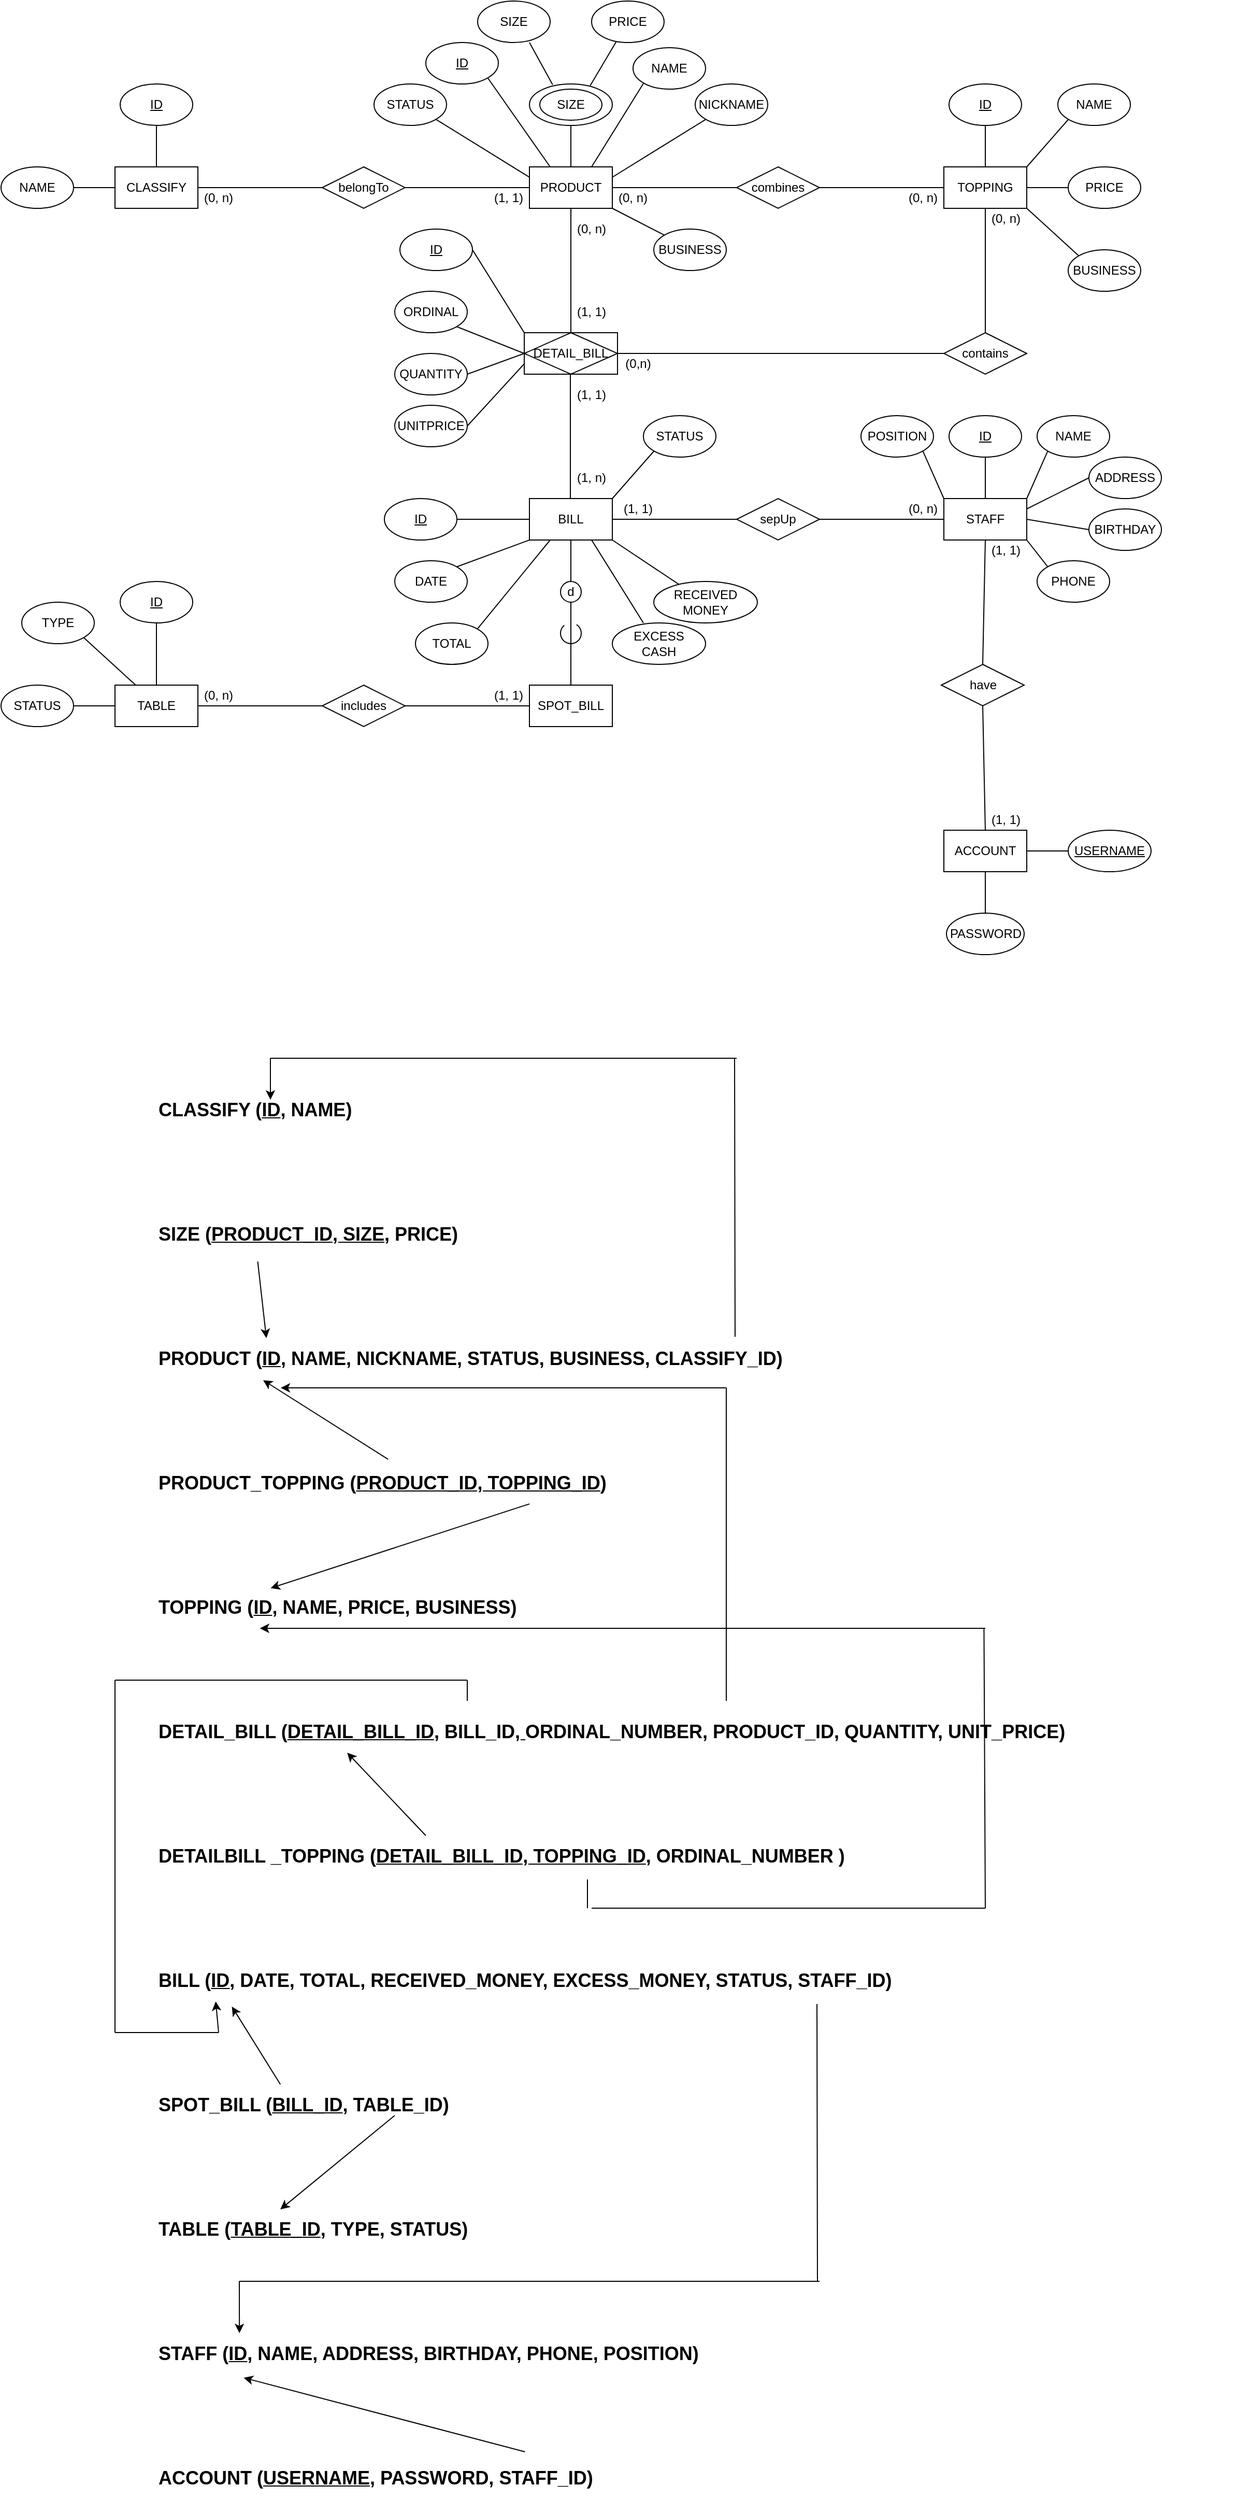<mxfile version="16.4.11" type="device"><diagram id="LJKHlnTORe3dfq4fYS4h" name="Page-1"><mxGraphModel dx="2333" dy="916" grid="1" gridSize="10" guides="1" tooltips="1" connect="1" arrows="1" fold="1" page="1" pageScale="1" pageWidth="850" pageHeight="1100" math="0" shadow="0"><root><mxCell id="0"/><mxCell id="1" parent="0"/><mxCell id="7LyKw4VfRoMbL1PpjxNO-1" value="PRODUCT" style="rounded=0;whiteSpace=wrap;html=1;" parent="1" vertex="1"><mxGeometry x="360" y="240" width="80" height="40" as="geometry"/></mxCell><mxCell id="7LyKw4VfRoMbL1PpjxNO-2" value="&lt;u&gt;ID&lt;/u&gt;" style="ellipse;whiteSpace=wrap;html=1;" parent="1" vertex="1"><mxGeometry x="260" y="120" width="70" height="40" as="geometry"/></mxCell><mxCell id="7LyKw4VfRoMbL1PpjxNO-4" value="" style="endArrow=none;html=1;rounded=0;entryX=1;entryY=1;entryDx=0;entryDy=0;exitX=0.25;exitY=0;exitDx=0;exitDy=0;" parent="1" source="7LyKw4VfRoMbL1PpjxNO-1" target="7LyKw4VfRoMbL1PpjxNO-2" edge="1"><mxGeometry width="50" height="50" relative="1" as="geometry"><mxPoint x="400" y="460" as="sourcePoint"/><mxPoint x="450" y="410" as="targetPoint"/></mxGeometry></mxCell><mxCell id="7LyKw4VfRoMbL1PpjxNO-5" value="" style="ellipse;whiteSpace=wrap;html=1;" parent="1" vertex="1"><mxGeometry x="360" y="160" width="80" height="40" as="geometry"/></mxCell><mxCell id="7LyKw4VfRoMbL1PpjxNO-7" value="SIZE" style="ellipse;whiteSpace=wrap;html=1;" parent="1" vertex="1"><mxGeometry x="370" y="165" width="60" height="30" as="geometry"/></mxCell><mxCell id="7LyKw4VfRoMbL1PpjxNO-8" value="" style="endArrow=none;html=1;rounded=0;entryX=0.5;entryY=1;entryDx=0;entryDy=0;" parent="1" target="7LyKw4VfRoMbL1PpjxNO-5" edge="1"><mxGeometry width="50" height="50" relative="1" as="geometry"><mxPoint x="400" y="240" as="sourcePoint"/><mxPoint x="450" y="410" as="targetPoint"/></mxGeometry></mxCell><mxCell id="7LyKw4VfRoMbL1PpjxNO-9" value="NAME" style="ellipse;whiteSpace=wrap;html=1;" parent="1" vertex="1"><mxGeometry x="460" y="125" width="70" height="40" as="geometry"/></mxCell><mxCell id="7LyKw4VfRoMbL1PpjxNO-10" value="" style="endArrow=none;html=1;rounded=0;entryX=0;entryY=1;entryDx=0;entryDy=0;exitX=0.75;exitY=0;exitDx=0;exitDy=0;" parent="1" source="7LyKw4VfRoMbL1PpjxNO-1" target="7LyKw4VfRoMbL1PpjxNO-9" edge="1"><mxGeometry width="50" height="50" relative="1" as="geometry"><mxPoint x="400" y="460" as="sourcePoint"/><mxPoint x="450" y="410" as="targetPoint"/></mxGeometry></mxCell><mxCell id="7LyKw4VfRoMbL1PpjxNO-11" value="SIZE" style="ellipse;whiteSpace=wrap;html=1;" parent="1" vertex="1"><mxGeometry x="310" y="80" width="70" height="40" as="geometry"/></mxCell><mxCell id="7LyKw4VfRoMbL1PpjxNO-12" value="PRICE" style="ellipse;whiteSpace=wrap;html=1;" parent="1" vertex="1"><mxGeometry x="420" y="80" width="70" height="40" as="geometry"/></mxCell><mxCell id="7LyKw4VfRoMbL1PpjxNO-13" value="" style="endArrow=none;html=1;rounded=0;exitX=0.28;exitY=0.02;exitDx=0;exitDy=0;exitPerimeter=0;" parent="1" source="7LyKw4VfRoMbL1PpjxNO-5" edge="1"><mxGeometry width="50" height="50" relative="1" as="geometry"><mxPoint x="400" y="360" as="sourcePoint"/><mxPoint x="360" y="120" as="targetPoint"/></mxGeometry></mxCell><mxCell id="7LyKw4VfRoMbL1PpjxNO-14" value="" style="endArrow=none;html=1;rounded=0;exitX=0.733;exitY=0.04;exitDx=0;exitDy=0;exitPerimeter=0;" parent="1" source="7LyKw4VfRoMbL1PpjxNO-5" target="7LyKw4VfRoMbL1PpjxNO-12" edge="1"><mxGeometry width="50" height="50" relative="1" as="geometry"><mxPoint x="410" y="170" as="sourcePoint"/><mxPoint x="370" y="130" as="targetPoint"/></mxGeometry></mxCell><mxCell id="7LyKw4VfRoMbL1PpjxNO-16" value="NICKNAME" style="ellipse;whiteSpace=wrap;html=1;" parent="1" vertex="1"><mxGeometry x="520" y="160" width="70" height="40" as="geometry"/></mxCell><mxCell id="7LyKw4VfRoMbL1PpjxNO-17" value="STATUS" style="ellipse;whiteSpace=wrap;html=1;" parent="1" vertex="1"><mxGeometry x="210" y="160" width="70" height="40" as="geometry"/></mxCell><mxCell id="7LyKw4VfRoMbL1PpjxNO-18" value="" style="endArrow=none;html=1;rounded=0;entryX=0;entryY=1;entryDx=0;entryDy=0;exitX=1;exitY=0.25;exitDx=0;exitDy=0;" parent="1" source="7LyKw4VfRoMbL1PpjxNO-1" target="7LyKw4VfRoMbL1PpjxNO-16" edge="1"><mxGeometry width="50" height="50" relative="1" as="geometry"><mxPoint x="400" y="360" as="sourcePoint"/><mxPoint x="450" y="310" as="targetPoint"/></mxGeometry></mxCell><mxCell id="7LyKw4VfRoMbL1PpjxNO-19" value="" style="endArrow=none;html=1;rounded=0;entryX=0;entryY=0.25;entryDx=0;entryDy=0;exitX=1;exitY=1;exitDx=0;exitDy=0;" parent="1" source="7LyKw4VfRoMbL1PpjxNO-17" target="7LyKw4VfRoMbL1PpjxNO-1" edge="1"><mxGeometry width="50" height="50" relative="1" as="geometry"><mxPoint x="450" y="260" as="sourcePoint"/><mxPoint x="530" y="230" as="targetPoint"/></mxGeometry></mxCell><mxCell id="7LyKw4VfRoMbL1PpjxNO-20" value="CLASSIFY" style="rounded=0;whiteSpace=wrap;html=1;" parent="1" vertex="1"><mxGeometry x="-40" y="240" width="80" height="40" as="geometry"/></mxCell><mxCell id="7LyKw4VfRoMbL1PpjxNO-21" value="belongTo" style="rhombus;whiteSpace=wrap;html=1;" parent="1" vertex="1"><mxGeometry x="160" y="240" width="80" height="40" as="geometry"/></mxCell><mxCell id="7LyKw4VfRoMbL1PpjxNO-22" value="" style="endArrow=none;html=1;rounded=0;exitX=1;exitY=0.5;exitDx=0;exitDy=0;entryX=0;entryY=0.5;entryDx=0;entryDy=0;" parent="1" source="7LyKw4VfRoMbL1PpjxNO-21" target="7LyKw4VfRoMbL1PpjxNO-1" edge="1"><mxGeometry width="50" height="50" relative="1" as="geometry"><mxPoint x="330" y="260" as="sourcePoint"/><mxPoint x="380" y="210" as="targetPoint"/></mxGeometry></mxCell><mxCell id="7LyKw4VfRoMbL1PpjxNO-23" value="" style="endArrow=none;html=1;rounded=0;exitX=1;exitY=0.5;exitDx=0;exitDy=0;" parent="1" source="7LyKw4VfRoMbL1PpjxNO-20" edge="1"><mxGeometry width="50" height="50" relative="1" as="geometry"><mxPoint x="250" y="270" as="sourcePoint"/><mxPoint x="160" y="260" as="targetPoint"/></mxGeometry></mxCell><mxCell id="7LyKw4VfRoMbL1PpjxNO-24" value="&lt;u&gt;ID&lt;/u&gt;" style="ellipse;whiteSpace=wrap;html=1;" parent="1" vertex="1"><mxGeometry x="-35" y="160" width="70" height="40" as="geometry"/></mxCell><mxCell id="7LyKw4VfRoMbL1PpjxNO-25" value="NAME" style="ellipse;whiteSpace=wrap;html=1;" parent="1" vertex="1"><mxGeometry x="-150" y="240" width="70" height="40" as="geometry"/></mxCell><mxCell id="7LyKw4VfRoMbL1PpjxNO-26" value="" style="endArrow=none;html=1;rounded=0;exitX=0.5;exitY=1;exitDx=0;exitDy=0;entryX=0.5;entryY=0;entryDx=0;entryDy=0;" parent="1" source="7LyKw4VfRoMbL1PpjxNO-24" target="7LyKw4VfRoMbL1PpjxNO-20" edge="1"><mxGeometry width="50" height="50" relative="1" as="geometry"><mxPoint x="330" y="260" as="sourcePoint"/><mxPoint x="380" y="210" as="targetPoint"/></mxGeometry></mxCell><mxCell id="7LyKw4VfRoMbL1PpjxNO-27" value="" style="endArrow=none;html=1;rounded=0;exitX=1;exitY=0.5;exitDx=0;exitDy=0;entryX=0;entryY=0.5;entryDx=0;entryDy=0;" parent="1" source="7LyKw4VfRoMbL1PpjxNO-25" target="7LyKw4VfRoMbL1PpjxNO-20" edge="1"><mxGeometry width="50" height="50" relative="1" as="geometry"><mxPoint x="10" y="210" as="sourcePoint"/><mxPoint x="10" y="250" as="targetPoint"/></mxGeometry></mxCell><mxCell id="7LyKw4VfRoMbL1PpjxNO-28" value="(0, n)" style="text;html=1;strokeColor=none;fillColor=none;align=center;verticalAlign=middle;whiteSpace=wrap;rounded=0;" parent="1" vertex="1"><mxGeometry x="40" y="260" width="40" height="20" as="geometry"/></mxCell><mxCell id="7LyKw4VfRoMbL1PpjxNO-29" value="(1, 1)" style="text;html=1;strokeColor=none;fillColor=none;align=center;verticalAlign=middle;whiteSpace=wrap;rounded=0;" parent="1" vertex="1"><mxGeometry x="320" y="260" width="40" height="20" as="geometry"/></mxCell><mxCell id="7LyKw4VfRoMbL1PpjxNO-30" value="TOPPING" style="rounded=0;whiteSpace=wrap;html=1;" parent="1" vertex="1"><mxGeometry x="760" y="240" width="80" height="40" as="geometry"/></mxCell><mxCell id="7LyKw4VfRoMbL1PpjxNO-31" value="&lt;u&gt;ID&lt;/u&gt;" style="ellipse;whiteSpace=wrap;html=1;" parent="1" vertex="1"><mxGeometry x="765" y="160" width="70" height="40" as="geometry"/></mxCell><mxCell id="7LyKw4VfRoMbL1PpjxNO-32" value="NAME" style="ellipse;whiteSpace=wrap;html=1;" parent="1" vertex="1"><mxGeometry x="870" y="160" width="70" height="40" as="geometry"/></mxCell><mxCell id="7LyKw4VfRoMbL1PpjxNO-33" value="PRICE" style="ellipse;whiteSpace=wrap;html=1;" parent="1" vertex="1"><mxGeometry x="880" y="240" width="70" height="40" as="geometry"/></mxCell><mxCell id="7LyKw4VfRoMbL1PpjxNO-34" value="" style="endArrow=none;html=1;rounded=0;entryX=0.5;entryY=1;entryDx=0;entryDy=0;exitX=0.5;exitY=0;exitDx=0;exitDy=0;" parent="1" source="7LyKw4VfRoMbL1PpjxNO-30" target="7LyKw4VfRoMbL1PpjxNO-31" edge="1"><mxGeometry width="50" height="50" relative="1" as="geometry"><mxPoint x="730" y="260" as="sourcePoint"/><mxPoint x="780" y="210" as="targetPoint"/></mxGeometry></mxCell><mxCell id="7LyKw4VfRoMbL1PpjxNO-35" value="" style="endArrow=none;html=1;rounded=0;entryX=0;entryY=1;entryDx=0;entryDy=0;exitX=1;exitY=0;exitDx=0;exitDy=0;" parent="1" source="7LyKw4VfRoMbL1PpjxNO-30" target="7LyKw4VfRoMbL1PpjxNO-32" edge="1"><mxGeometry width="50" height="50" relative="1" as="geometry"><mxPoint x="810" y="250" as="sourcePoint"/><mxPoint x="810" y="210" as="targetPoint"/></mxGeometry></mxCell><mxCell id="7LyKw4VfRoMbL1PpjxNO-36" value="" style="endArrow=none;html=1;rounded=0;entryX=0;entryY=0.5;entryDx=0;entryDy=0;exitX=1;exitY=0.5;exitDx=0;exitDy=0;" parent="1" source="7LyKw4VfRoMbL1PpjxNO-30" target="7LyKw4VfRoMbL1PpjxNO-33" edge="1"><mxGeometry width="50" height="50" relative="1" as="geometry"><mxPoint x="850" y="250" as="sourcePoint"/><mxPoint x="890.251" y="204.142" as="targetPoint"/></mxGeometry></mxCell><mxCell id="7LyKw4VfRoMbL1PpjxNO-38" value="combines" style="rhombus;whiteSpace=wrap;html=1;" parent="1" vertex="1"><mxGeometry x="560" y="240" width="80" height="40" as="geometry"/></mxCell><mxCell id="7LyKw4VfRoMbL1PpjxNO-39" value="" style="endArrow=none;html=1;rounded=0;exitX=1;exitY=0.5;exitDx=0;exitDy=0;entryX=0;entryY=0.5;entryDx=0;entryDy=0;" parent="1" source="7LyKw4VfRoMbL1PpjxNO-1" target="7LyKw4VfRoMbL1PpjxNO-38" edge="1"><mxGeometry width="50" height="50" relative="1" as="geometry"><mxPoint x="250" y="270" as="sourcePoint"/><mxPoint x="370" y="270" as="targetPoint"/></mxGeometry></mxCell><mxCell id="7LyKw4VfRoMbL1PpjxNO-40" value="" style="endArrow=none;html=1;rounded=0;exitX=1;exitY=0.5;exitDx=0;exitDy=0;entryX=0;entryY=0.5;entryDx=0;entryDy=0;" parent="1" source="7LyKw4VfRoMbL1PpjxNO-38" target="7LyKw4VfRoMbL1PpjxNO-30" edge="1"><mxGeometry width="50" height="50" relative="1" as="geometry"><mxPoint x="450" y="270" as="sourcePoint"/><mxPoint x="570" y="270" as="targetPoint"/></mxGeometry></mxCell><mxCell id="7LyKw4VfRoMbL1PpjxNO-41" value="(0, n)" style="text;html=1;strokeColor=none;fillColor=none;align=center;verticalAlign=middle;whiteSpace=wrap;rounded=0;" parent="1" vertex="1"><mxGeometry x="440" y="260" width="40" height="20" as="geometry"/></mxCell><mxCell id="7LyKw4VfRoMbL1PpjxNO-42" value="(0, n)" style="text;html=1;strokeColor=none;fillColor=none;align=center;verticalAlign=middle;whiteSpace=wrap;rounded=0;" parent="1" vertex="1"><mxGeometry x="720" y="260" width="40" height="20" as="geometry"/></mxCell><mxCell id="7LyKw4VfRoMbL1PpjxNO-50" value="BILL" style="rounded=0;whiteSpace=wrap;html=1;" parent="1" vertex="1"><mxGeometry x="360" y="560" width="80" height="40" as="geometry"/></mxCell><mxCell id="7LyKw4VfRoMbL1PpjxNO-51" value="" style="endArrow=none;html=1;rounded=0;entryX=0.5;entryY=1;entryDx=0;entryDy=0;exitX=0.5;exitY=0;exitDx=0;exitDy=0;" parent="1" source="7LyKw4VfRoMbL1PpjxNO-69" target="7LyKw4VfRoMbL1PpjxNO-1" edge="1"><mxGeometry width="50" height="50" relative="1" as="geometry"><mxPoint x="400" y="390" as="sourcePoint"/><mxPoint x="410" y="510" as="targetPoint"/></mxGeometry></mxCell><mxCell id="7LyKw4VfRoMbL1PpjxNO-55" value="&lt;u&gt;ID&lt;/u&gt;" style="ellipse;whiteSpace=wrap;html=1;" parent="1" vertex="1"><mxGeometry x="235" y="300" width="70" height="40" as="geometry"/></mxCell><mxCell id="7LyKw4VfRoMbL1PpjxNO-56" value="ORDINAL" style="ellipse;whiteSpace=wrap;html=1;" parent="1" vertex="1"><mxGeometry x="230" y="360" width="70" height="40" as="geometry"/></mxCell><mxCell id="7LyKw4VfRoMbL1PpjxNO-57" value="QUANTITY" style="ellipse;whiteSpace=wrap;html=1;" parent="1" vertex="1"><mxGeometry x="230" y="420" width="70" height="40" as="geometry"/></mxCell><mxCell id="7LyKw4VfRoMbL1PpjxNO-68" value="" style="rounded=0;whiteSpace=wrap;html=1;" parent="1" vertex="1"><mxGeometry x="355" y="400" width="90" height="40" as="geometry"/></mxCell><mxCell id="7LyKw4VfRoMbL1PpjxNO-69" value="DETAIL_BILL" style="rhombus;whiteSpace=wrap;html=1;" parent="1" vertex="1"><mxGeometry x="355" y="400" width="90" height="40" as="geometry"/></mxCell><mxCell id="7LyKw4VfRoMbL1PpjxNO-71" value="" style="endArrow=none;html=1;rounded=0;entryX=0.5;entryY=1;entryDx=0;entryDy=0;exitX=0.5;exitY=0;exitDx=0;exitDy=0;" parent="1" edge="1"><mxGeometry width="50" height="50" relative="1" as="geometry"><mxPoint x="399.5" y="560" as="sourcePoint"/><mxPoint x="399.5" y="440" as="targetPoint"/></mxGeometry></mxCell><mxCell id="7LyKw4VfRoMbL1PpjxNO-72" value="" style="endArrow=none;html=1;rounded=0;exitX=1;exitY=0.5;exitDx=0;exitDy=0;entryX=0;entryY=0;entryDx=0;entryDy=0;" parent="1" source="7LyKw4VfRoMbL1PpjxNO-55" target="7LyKw4VfRoMbL1PpjxNO-68" edge="1"><mxGeometry width="50" height="50" relative="1" as="geometry"><mxPoint x="360" y="460" as="sourcePoint"/><mxPoint x="410" y="410" as="targetPoint"/></mxGeometry></mxCell><mxCell id="7LyKw4VfRoMbL1PpjxNO-73" value="" style="endArrow=none;html=1;rounded=0;exitX=1;exitY=1;exitDx=0;exitDy=0;entryX=0;entryY=0.5;entryDx=0;entryDy=0;" parent="1" source="7LyKw4VfRoMbL1PpjxNO-56" target="7LyKw4VfRoMbL1PpjxNO-69" edge="1"><mxGeometry width="50" height="50" relative="1" as="geometry"><mxPoint x="309.749" y="364.142" as="sourcePoint"/><mxPoint x="350" y="410" as="targetPoint"/></mxGeometry></mxCell><mxCell id="7LyKw4VfRoMbL1PpjxNO-74" value="" style="endArrow=none;html=1;rounded=0;exitX=1;exitY=0.5;exitDx=0;exitDy=0;entryX=0;entryY=0.5;entryDx=0;entryDy=0;" parent="1" source="7LyKw4VfRoMbL1PpjxNO-57" edge="1" target="7LyKw4VfRoMbL1PpjxNO-69"><mxGeometry width="50" height="50" relative="1" as="geometry"><mxPoint x="320" y="430" as="sourcePoint"/><mxPoint x="360" y="440" as="targetPoint"/></mxGeometry></mxCell><mxCell id="7LyKw4VfRoMbL1PpjxNO-75" value="(0, n)" style="text;html=1;strokeColor=none;fillColor=none;align=center;verticalAlign=middle;whiteSpace=wrap;rounded=0;" parent="1" vertex="1"><mxGeometry x="400" y="290" width="40" height="20" as="geometry"/></mxCell><mxCell id="7LyKw4VfRoMbL1PpjxNO-76" value="(1, 1)" style="text;html=1;strokeColor=none;fillColor=none;align=center;verticalAlign=middle;whiteSpace=wrap;rounded=0;" parent="1" vertex="1"><mxGeometry x="400" y="370" width="40" height="20" as="geometry"/></mxCell><mxCell id="7LyKw4VfRoMbL1PpjxNO-77" value="(1, 1)" style="text;html=1;strokeColor=none;fillColor=none;align=center;verticalAlign=middle;whiteSpace=wrap;rounded=0;" parent="1" vertex="1"><mxGeometry x="400" y="450" width="40" height="20" as="geometry"/></mxCell><mxCell id="7LyKw4VfRoMbL1PpjxNO-78" value="(1, n)" style="text;html=1;strokeColor=none;fillColor=none;align=center;verticalAlign=middle;whiteSpace=wrap;rounded=0;" parent="1" vertex="1"><mxGeometry x="400" y="530" width="40" height="20" as="geometry"/></mxCell><mxCell id="7LyKw4VfRoMbL1PpjxNO-79" value="&lt;span style=&quot;font-weight: normal&quot;&gt;contains&lt;/span&gt;" style="rhombus;whiteSpace=wrap;html=1;fontStyle=1" parent="1" vertex="1"><mxGeometry x="760" y="400" width="80" height="40" as="geometry"/></mxCell><mxCell id="7LyKw4VfRoMbL1PpjxNO-82" value="" style="endArrow=none;html=1;rounded=0;exitX=1;exitY=0.5;exitDx=0;exitDy=0;entryX=0;entryY=0.5;entryDx=0;entryDy=0;" parent="1" source="7LyKw4VfRoMbL1PpjxNO-68" target="7LyKw4VfRoMbL1PpjxNO-79" edge="1"><mxGeometry width="50" height="50" relative="1" as="geometry"><mxPoint x="360" y="360" as="sourcePoint"/><mxPoint x="410" y="310" as="targetPoint"/></mxGeometry></mxCell><mxCell id="7LyKw4VfRoMbL1PpjxNO-83" value="" style="endArrow=none;html=1;rounded=0;exitX=0.5;exitY=1;exitDx=0;exitDy=0;entryX=0.5;entryY=0;entryDx=0;entryDy=0;" parent="1" source="7LyKw4VfRoMbL1PpjxNO-30" target="7LyKw4VfRoMbL1PpjxNO-79" edge="1"><mxGeometry width="50" height="50" relative="1" as="geometry"><mxPoint x="455" y="430" as="sourcePoint"/><mxPoint x="770" y="430" as="targetPoint"/></mxGeometry></mxCell><mxCell id="7LyKw4VfRoMbL1PpjxNO-84" value="(0, n)" style="text;html=1;strokeColor=none;fillColor=none;align=center;verticalAlign=middle;whiteSpace=wrap;rounded=0;" parent="1" vertex="1"><mxGeometry x="800" y="280" width="40" height="20" as="geometry"/></mxCell><mxCell id="7LyKw4VfRoMbL1PpjxNO-85" value="(0,n)" style="text;html=1;strokeColor=none;fillColor=none;align=center;verticalAlign=middle;whiteSpace=wrap;rounded=0;" parent="1" vertex="1"><mxGeometry x="445" y="420" width="40" height="20" as="geometry"/></mxCell><mxCell id="7LyKw4VfRoMbL1PpjxNO-86" value="BUSINESS" style="ellipse;whiteSpace=wrap;html=1;" parent="1" vertex="1"><mxGeometry x="480" y="300" width="70" height="40" as="geometry"/></mxCell><mxCell id="7LyKw4VfRoMbL1PpjxNO-91" value="" style="endArrow=none;html=1;rounded=0;exitX=0;exitY=0;exitDx=0;exitDy=0;entryX=0;entryY=1;entryDx=0;entryDy=0;" parent="1" source="7LyKw4VfRoMbL1PpjxNO-86" target="7LyKw4VfRoMbL1PpjxNO-41" edge="1"><mxGeometry width="50" height="50" relative="1" as="geometry"><mxPoint x="10" y="210" as="sourcePoint"/><mxPoint x="10" y="250" as="targetPoint"/></mxGeometry></mxCell><mxCell id="7LyKw4VfRoMbL1PpjxNO-92" value="BUSINESS" style="ellipse;whiteSpace=wrap;html=1;" parent="1" vertex="1"><mxGeometry x="880" y="320" width="70" height="40" as="geometry"/></mxCell><mxCell id="7LyKw4VfRoMbL1PpjxNO-93" value="" style="endArrow=none;html=1;rounded=0;entryX=0;entryY=0;entryDx=0;entryDy=0;exitX=1;exitY=0;exitDx=0;exitDy=0;" parent="1" source="7LyKw4VfRoMbL1PpjxNO-84" target="7LyKw4VfRoMbL1PpjxNO-92" edge="1"><mxGeometry width="50" height="50" relative="1" as="geometry"><mxPoint x="850" y="270" as="sourcePoint"/><mxPoint x="890" y="270" as="targetPoint"/></mxGeometry></mxCell><mxCell id="7LyKw4VfRoMbL1PpjxNO-94" value="" style="endArrow=none;html=1;rounded=0;entryX=0.5;entryY=1;entryDx=0;entryDy=0;" parent="1" target="7LyKw4VfRoMbL1PpjxNO-50" edge="1"><mxGeometry width="50" height="50" relative="1" as="geometry"><mxPoint x="400" y="640" as="sourcePoint"/><mxPoint x="420" y="610" as="targetPoint"/></mxGeometry></mxCell><mxCell id="7LyKw4VfRoMbL1PpjxNO-95" value="d" style="ellipse;whiteSpace=wrap;html=1;aspect=fixed;" parent="1" vertex="1"><mxGeometry x="390" y="640" width="20" height="20" as="geometry"/></mxCell><mxCell id="7LyKw4VfRoMbL1PpjxNO-97" value="" style="verticalLabelPosition=bottom;verticalAlign=top;html=1;shape=mxgraph.basic.arc;startAngle=0.3;endAngle=0.1;rotation=-75;" parent="1" vertex="1"><mxGeometry x="390" y="680" width="20" height="20" as="geometry"/></mxCell><mxCell id="7LyKw4VfRoMbL1PpjxNO-99" value="" style="endArrow=none;html=1;rounded=0;entryX=0.5;entryY=1;entryDx=0;entryDy=0;" parent="1" target="7LyKw4VfRoMbL1PpjxNO-95" edge="1"><mxGeometry width="50" height="50" relative="1" as="geometry"><mxPoint x="400" y="700" as="sourcePoint"/><mxPoint x="410" y="610" as="targetPoint"/></mxGeometry></mxCell><mxCell id="7LyKw4VfRoMbL1PpjxNO-100" value="" style="endArrow=none;html=1;rounded=0;entryX=0.017;entryY=0.629;entryDx=0;entryDy=0;entryPerimeter=0;exitX=0.5;exitY=0;exitDx=0;exitDy=0;" parent="1" source="7LyKw4VfRoMbL1PpjxNO-101" target="7LyKw4VfRoMbL1PpjxNO-97" edge="1"><mxGeometry width="50" height="50" relative="1" as="geometry"><mxPoint x="400" y="740" as="sourcePoint"/><mxPoint x="410" y="670" as="targetPoint"/></mxGeometry></mxCell><mxCell id="7LyKw4VfRoMbL1PpjxNO-101" value="SPOT_BILL" style="rounded=0;whiteSpace=wrap;html=1;" parent="1" vertex="1"><mxGeometry x="360" y="740" width="80" height="40" as="geometry"/></mxCell><mxCell id="7LyKw4VfRoMbL1PpjxNO-102" value="TABLE" style="rounded=0;whiteSpace=wrap;html=1;" parent="1" vertex="1"><mxGeometry x="-40" y="740" width="80" height="40" as="geometry"/></mxCell><mxCell id="7LyKw4VfRoMbL1PpjxNO-103" value="includes" style="rhombus;whiteSpace=wrap;html=1;" parent="1" vertex="1"><mxGeometry x="160" y="740" width="80" height="40" as="geometry"/></mxCell><mxCell id="7LyKw4VfRoMbL1PpjxNO-104" value="" style="endArrow=none;html=1;rounded=0;exitX=1;exitY=0.5;exitDx=0;exitDy=0;entryX=0;entryY=0.5;entryDx=0;entryDy=0;" parent="1" source="7LyKw4VfRoMbL1PpjxNO-102" target="7LyKw4VfRoMbL1PpjxNO-103" edge="1"><mxGeometry width="50" height="50" relative="1" as="geometry"><mxPoint x="50" y="270" as="sourcePoint"/><mxPoint x="170" y="270" as="targetPoint"/><Array as="points"/></mxGeometry></mxCell><mxCell id="7LyKw4VfRoMbL1PpjxNO-105" value="" style="endArrow=none;html=1;rounded=0;exitX=0;exitY=0.5;exitDx=0;exitDy=0;entryX=1;entryY=0.5;entryDx=0;entryDy=0;" parent="1" source="7LyKw4VfRoMbL1PpjxNO-101" target="7LyKw4VfRoMbL1PpjxNO-103" edge="1"><mxGeometry width="50" height="50" relative="1" as="geometry"><mxPoint x="50" y="770" as="sourcePoint"/><mxPoint x="170" y="770" as="targetPoint"/><Array as="points"/></mxGeometry></mxCell><mxCell id="7LyKw4VfRoMbL1PpjxNO-106" value="(0, n)" style="text;html=1;strokeColor=none;fillColor=none;align=center;verticalAlign=middle;whiteSpace=wrap;rounded=0;" parent="1" vertex="1"><mxGeometry x="40" y="740" width="40" height="20" as="geometry"/></mxCell><mxCell id="7LyKw4VfRoMbL1PpjxNO-107" value="(1, 1)" style="text;html=1;strokeColor=none;fillColor=none;align=center;verticalAlign=middle;whiteSpace=wrap;rounded=0;" parent="1" vertex="1"><mxGeometry x="320" y="740" width="40" height="20" as="geometry"/></mxCell><mxCell id="7LyKw4VfRoMbL1PpjxNO-108" value="&lt;u&gt;ID&lt;/u&gt;" style="ellipse;whiteSpace=wrap;html=1;" parent="1" vertex="1"><mxGeometry x="-35" y="640" width="70" height="40" as="geometry"/></mxCell><mxCell id="7LyKw4VfRoMbL1PpjxNO-109" value="STATUS" style="ellipse;whiteSpace=wrap;html=1;" parent="1" vertex="1"><mxGeometry x="-150" y="740" width="70" height="40" as="geometry"/></mxCell><mxCell id="7LyKw4VfRoMbL1PpjxNO-110" value="TYPE" style="ellipse;whiteSpace=wrap;html=1;" parent="1" vertex="1"><mxGeometry x="-130" y="660" width="70" height="40" as="geometry"/></mxCell><mxCell id="7LyKw4VfRoMbL1PpjxNO-111" value="" style="endArrow=none;html=1;rounded=0;exitX=0.5;exitY=1;exitDx=0;exitDy=0;entryX=0.5;entryY=0;entryDx=0;entryDy=0;" parent="1" source="7LyKw4VfRoMbL1PpjxNO-108" target="7LyKw4VfRoMbL1PpjxNO-102" edge="1"><mxGeometry width="50" height="50" relative="1" as="geometry"><mxPoint x="50" y="660" as="sourcePoint"/><mxPoint y="730" as="targetPoint"/></mxGeometry></mxCell><mxCell id="7LyKw4VfRoMbL1PpjxNO-112" value="" style="endArrow=none;html=1;rounded=0;exitX=1;exitY=1;exitDx=0;exitDy=0;entryX=0.25;entryY=0;entryDx=0;entryDy=0;" parent="1" source="7LyKw4VfRoMbL1PpjxNO-110" target="7LyKw4VfRoMbL1PpjxNO-102" edge="1"><mxGeometry width="50" height="50" relative="1" as="geometry"><mxPoint x="10" y="690" as="sourcePoint"/><mxPoint x="10" y="750" as="targetPoint"/></mxGeometry></mxCell><mxCell id="7LyKw4VfRoMbL1PpjxNO-113" value="" style="endArrow=none;html=1;rounded=0;exitX=1;exitY=0.5;exitDx=0;exitDy=0;" parent="1" source="7LyKw4VfRoMbL1PpjxNO-109" edge="1"><mxGeometry width="50" height="50" relative="1" as="geometry"><mxPoint x="20" y="700" as="sourcePoint"/><mxPoint x="-40" y="760" as="targetPoint"/></mxGeometry></mxCell><mxCell id="7LyKw4VfRoMbL1PpjxNO-114" value="&lt;u&gt;ID&lt;/u&gt;" style="ellipse;whiteSpace=wrap;html=1;" parent="1" vertex="1"><mxGeometry x="220" y="560" width="70" height="40" as="geometry"/></mxCell><mxCell id="7LyKw4VfRoMbL1PpjxNO-115" value="DATE" style="ellipse;whiteSpace=wrap;html=1;" parent="1" vertex="1"><mxGeometry x="230" y="620" width="70" height="40" as="geometry"/></mxCell><mxCell id="7LyKw4VfRoMbL1PpjxNO-116" value="TOTAL" style="ellipse;whiteSpace=wrap;html=1;" parent="1" vertex="1"><mxGeometry x="250" y="680" width="70" height="40" as="geometry"/></mxCell><mxCell id="7LyKw4VfRoMbL1PpjxNO-117" value="STATUS" style="ellipse;whiteSpace=wrap;html=1;" parent="1" vertex="1"><mxGeometry x="470" y="480" width="70" height="40" as="geometry"/></mxCell><mxCell id="7LyKw4VfRoMbL1PpjxNO-118" value="" style="endArrow=none;html=1;rounded=0;exitX=1;exitY=0.5;exitDx=0;exitDy=0;entryX=0;entryY=0.5;entryDx=0;entryDy=0;" parent="1" source="7LyKw4VfRoMbL1PpjxNO-114" target="7LyKw4VfRoMbL1PpjxNO-50" edge="1"><mxGeometry width="50" height="50" relative="1" as="geometry"><mxPoint x="180" y="560" as="sourcePoint"/><mxPoint x="230" y="510" as="targetPoint"/></mxGeometry></mxCell><mxCell id="7LyKw4VfRoMbL1PpjxNO-119" value="" style="endArrow=none;html=1;rounded=0;exitX=1;exitY=0;exitDx=0;exitDy=0;entryX=0;entryY=1;entryDx=0;entryDy=0;" parent="1" source="7LyKw4VfRoMbL1PpjxNO-115" target="7LyKw4VfRoMbL1PpjxNO-50" edge="1"><mxGeometry width="50" height="50" relative="1" as="geometry"><mxPoint x="330" y="590" as="sourcePoint"/><mxPoint x="370" y="590" as="targetPoint"/></mxGeometry></mxCell><mxCell id="7LyKw4VfRoMbL1PpjxNO-120" value="" style="endArrow=none;html=1;rounded=0;exitX=1;exitY=0;exitDx=0;exitDy=0;entryX=0.25;entryY=1;entryDx=0;entryDy=0;" parent="1" source="7LyKw4VfRoMbL1PpjxNO-116" target="7LyKw4VfRoMbL1PpjxNO-50" edge="1"><mxGeometry width="50" height="50" relative="1" as="geometry"><mxPoint x="330" y="650" as="sourcePoint"/><mxPoint x="370" y="610" as="targetPoint"/></mxGeometry></mxCell><mxCell id="7LyKw4VfRoMbL1PpjxNO-121" value="STAFF" style="rounded=0;whiteSpace=wrap;html=1;" parent="1" vertex="1"><mxGeometry x="760" y="560" width="80" height="40" as="geometry"/></mxCell><mxCell id="7LyKw4VfRoMbL1PpjxNO-122" value="" style="endArrow=none;html=1;rounded=0;exitX=1;exitY=0;exitDx=0;exitDy=0;entryX=0;entryY=1;entryDx=0;entryDy=0;" parent="1" source="7LyKw4VfRoMbL1PpjxNO-50" target="7LyKw4VfRoMbL1PpjxNO-117" edge="1"><mxGeometry width="50" height="50" relative="1" as="geometry"><mxPoint x="410" y="560" as="sourcePoint"/><mxPoint x="460" y="510" as="targetPoint"/></mxGeometry></mxCell><mxCell id="7LyKw4VfRoMbL1PpjxNO-123" value="RECEIVED MONEY" style="ellipse;whiteSpace=wrap;html=1;" parent="1" vertex="1"><mxGeometry x="480" y="640" width="100" height="40" as="geometry"/></mxCell><mxCell id="7LyKw4VfRoMbL1PpjxNO-124" value="EXCESS &lt;br&gt;CASH" style="ellipse;whiteSpace=wrap;html=1;" parent="1" vertex="1"><mxGeometry x="440" y="680" width="90" height="40" as="geometry"/></mxCell><mxCell id="7LyKw4VfRoMbL1PpjxNO-125" value="" style="endArrow=none;html=1;rounded=0;exitX=1;exitY=1;exitDx=0;exitDy=0;" parent="1" source="7LyKw4VfRoMbL1PpjxNO-50" target="7LyKw4VfRoMbL1PpjxNO-123" edge="1"><mxGeometry width="50" height="50" relative="1" as="geometry"><mxPoint x="450" y="570" as="sourcePoint"/><mxPoint x="490.251" y="524.142" as="targetPoint"/></mxGeometry></mxCell><mxCell id="7LyKw4VfRoMbL1PpjxNO-126" value="" style="endArrow=none;html=1;rounded=0;exitX=0.75;exitY=1;exitDx=0;exitDy=0;" parent="1" source="7LyKw4VfRoMbL1PpjxNO-50" edge="1"><mxGeometry width="50" height="50" relative="1" as="geometry"><mxPoint x="450" y="610" as="sourcePoint"/><mxPoint x="470" y="680" as="targetPoint"/></mxGeometry></mxCell><mxCell id="7LyKw4VfRoMbL1PpjxNO-127" value="sepUp" style="rhombus;whiteSpace=wrap;html=1;" parent="1" vertex="1"><mxGeometry x="560" y="560" width="80" height="40" as="geometry"/></mxCell><mxCell id="7LyKw4VfRoMbL1PpjxNO-128" value="" style="endArrow=none;html=1;rounded=0;exitX=1;exitY=0.5;exitDx=0;exitDy=0;entryX=0;entryY=0.5;entryDx=0;entryDy=0;" parent="1" source="7LyKw4VfRoMbL1PpjxNO-50" target="7LyKw4VfRoMbL1PpjxNO-127" edge="1"><mxGeometry width="50" height="50" relative="1" as="geometry"><mxPoint x="300" y="540" as="sourcePoint"/><mxPoint x="350" y="490" as="targetPoint"/></mxGeometry></mxCell><mxCell id="7LyKw4VfRoMbL1PpjxNO-129" value="" style="endArrow=none;html=1;rounded=0;exitX=1;exitY=0.5;exitDx=0;exitDy=0;entryX=0;entryY=0.5;entryDx=0;entryDy=0;" parent="1" source="7LyKw4VfRoMbL1PpjxNO-127" target="7LyKw4VfRoMbL1PpjxNO-121" edge="1"><mxGeometry width="50" height="50" relative="1" as="geometry"><mxPoint x="450" y="590" as="sourcePoint"/><mxPoint x="570" y="590" as="targetPoint"/></mxGeometry></mxCell><mxCell id="7LyKw4VfRoMbL1PpjxNO-130" value="(0, n)" style="text;html=1;strokeColor=none;fillColor=none;align=center;verticalAlign=middle;whiteSpace=wrap;rounded=0;" parent="1" vertex="1"><mxGeometry x="720" y="560" width="40" height="20" as="geometry"/></mxCell><mxCell id="7LyKw4VfRoMbL1PpjxNO-131" value="(1, 1)" style="text;html=1;strokeColor=none;fillColor=none;align=center;verticalAlign=middle;whiteSpace=wrap;rounded=0;" parent="1" vertex="1"><mxGeometry x="445" y="560" width="40" height="20" as="geometry"/></mxCell><mxCell id="7LyKw4VfRoMbL1PpjxNO-132" value="&lt;u&gt;ID&lt;/u&gt;" style="ellipse;whiteSpace=wrap;html=1;" parent="1" vertex="1"><mxGeometry x="765" y="480" width="70" height="40" as="geometry"/></mxCell><mxCell id="7LyKw4VfRoMbL1PpjxNO-133" value="NAME" style="ellipse;whiteSpace=wrap;html=1;" parent="1" vertex="1"><mxGeometry x="850" y="480" width="70" height="40" as="geometry"/></mxCell><mxCell id="7LyKw4VfRoMbL1PpjxNO-134" value="ADDRESS" style="ellipse;whiteSpace=wrap;html=1;" parent="1" vertex="1"><mxGeometry x="900" y="520" width="70" height="40" as="geometry"/></mxCell><mxCell id="7LyKw4VfRoMbL1PpjxNO-135" value="BIRTHDAY" style="ellipse;whiteSpace=wrap;html=1;" parent="1" vertex="1"><mxGeometry x="900" y="570" width="70" height="40" as="geometry"/></mxCell><mxCell id="7LyKw4VfRoMbL1PpjxNO-136" value="PHONE" style="ellipse;whiteSpace=wrap;html=1;" parent="1" vertex="1"><mxGeometry x="850" y="620" width="70" height="40" as="geometry"/></mxCell><mxCell id="7LyKw4VfRoMbL1PpjxNO-137" value="POSITION" style="ellipse;whiteSpace=wrap;html=1;" parent="1" vertex="1"><mxGeometry x="680" y="480" width="70" height="40" as="geometry"/></mxCell><mxCell id="7LyKw4VfRoMbL1PpjxNO-138" value="" style="endArrow=none;html=1;rounded=0;exitX=0.5;exitY=0;exitDx=0;exitDy=0;entryX=0.5;entryY=1;entryDx=0;entryDy=0;" parent="1" source="7LyKw4VfRoMbL1PpjxNO-121" target="7LyKw4VfRoMbL1PpjxNO-132" edge="1"><mxGeometry width="50" height="50" relative="1" as="geometry"><mxPoint x="610" y="540" as="sourcePoint"/><mxPoint x="660" y="490" as="targetPoint"/></mxGeometry></mxCell><mxCell id="7LyKw4VfRoMbL1PpjxNO-139" value="" style="endArrow=none;html=1;rounded=0;exitX=1;exitY=0;exitDx=0;exitDy=0;entryX=0;entryY=1;entryDx=0;entryDy=0;" parent="1" source="7LyKw4VfRoMbL1PpjxNO-121" target="7LyKw4VfRoMbL1PpjxNO-133" edge="1"><mxGeometry width="50" height="50" relative="1" as="geometry"><mxPoint x="810" y="570" as="sourcePoint"/><mxPoint x="880" y="530" as="targetPoint"/></mxGeometry></mxCell><mxCell id="7LyKw4VfRoMbL1PpjxNO-140" value="" style="endArrow=none;html=1;rounded=0;exitX=1;exitY=0.25;exitDx=0;exitDy=0;entryX=0;entryY=0.5;entryDx=0;entryDy=0;" parent="1" source="7LyKw4VfRoMbL1PpjxNO-121" target="7LyKw4VfRoMbL1PpjxNO-134" edge="1"><mxGeometry width="50" height="50" relative="1" as="geometry"><mxPoint x="850" y="570" as="sourcePoint"/><mxPoint x="880" y="520" as="targetPoint"/></mxGeometry></mxCell><mxCell id="7LyKw4VfRoMbL1PpjxNO-141" value="" style="endArrow=none;html=1;rounded=0;exitX=1;exitY=0.5;exitDx=0;exitDy=0;entryX=0;entryY=0.5;entryDx=0;entryDy=0;" parent="1" source="7LyKw4VfRoMbL1PpjxNO-121" target="7LyKw4VfRoMbL1PpjxNO-135" edge="1"><mxGeometry width="50" height="50" relative="1" as="geometry"><mxPoint x="860" y="580" as="sourcePoint"/><mxPoint x="890" y="530" as="targetPoint"/></mxGeometry></mxCell><mxCell id="7LyKw4VfRoMbL1PpjxNO-142" value="" style="endArrow=none;html=1;rounded=0;exitX=1;exitY=1;exitDx=0;exitDy=0;entryX=0;entryY=0;entryDx=0;entryDy=0;" parent="1" source="7LyKw4VfRoMbL1PpjxNO-121" target="7LyKw4VfRoMbL1PpjxNO-136" edge="1"><mxGeometry width="50" height="50" relative="1" as="geometry"><mxPoint x="870" y="590" as="sourcePoint"/><mxPoint x="900" y="540" as="targetPoint"/></mxGeometry></mxCell><mxCell id="7LyKw4VfRoMbL1PpjxNO-143" value="" style="endArrow=none;html=1;rounded=0;exitX=0;exitY=0;exitDx=0;exitDy=0;entryX=1;entryY=1;entryDx=0;entryDy=0;" parent="1" source="7LyKw4VfRoMbL1PpjxNO-121" target="7LyKw4VfRoMbL1PpjxNO-137" edge="1"><mxGeometry width="50" height="50" relative="1" as="geometry"><mxPoint x="880" y="600" as="sourcePoint"/><mxPoint x="910" y="550" as="targetPoint"/></mxGeometry></mxCell><mxCell id="7LyKw4VfRoMbL1PpjxNO-145" value="ACCOUNT" style="rounded=0;whiteSpace=wrap;html=1;" parent="1" vertex="1"><mxGeometry x="760" y="880" width="80" height="40" as="geometry"/></mxCell><mxCell id="7LyKw4VfRoMbL1PpjxNO-146" value="&lt;u&gt;USERNAME&lt;/u&gt;" style="ellipse;whiteSpace=wrap;html=1;" parent="1" vertex="1"><mxGeometry x="880" y="880" width="80" height="40" as="geometry"/></mxCell><mxCell id="7LyKw4VfRoMbL1PpjxNO-147" value="PASSWORD" style="ellipse;whiteSpace=wrap;html=1;" parent="1" vertex="1"><mxGeometry x="762.5" y="960" width="75" height="40" as="geometry"/></mxCell><mxCell id="7LyKw4VfRoMbL1PpjxNO-150" value="" style="endArrow=none;html=1;rounded=0;exitX=1;exitY=0.5;exitDx=0;exitDy=0;entryX=0;entryY=0.5;entryDx=0;entryDy=0;" parent="1" source="7LyKw4VfRoMbL1PpjxNO-145" target="7LyKw4VfRoMbL1PpjxNO-146" edge="1"><mxGeometry width="50" height="50" relative="1" as="geometry"><mxPoint x="850" y="750.0" as="sourcePoint"/><mxPoint x="870.569" y="775.678" as="targetPoint"/></mxGeometry></mxCell><mxCell id="7LyKw4VfRoMbL1PpjxNO-151" value="" style="endArrow=none;html=1;rounded=0;exitX=0.5;exitY=1;exitDx=0;exitDy=0;entryX=0.5;entryY=0;entryDx=0;entryDy=0;" parent="1" source="7LyKw4VfRoMbL1PpjxNO-145" target="7LyKw4VfRoMbL1PpjxNO-147" edge="1"><mxGeometry width="50" height="50" relative="1" as="geometry"><mxPoint x="860" y="760.0" as="sourcePoint"/><mxPoint x="880.569" y="785.678" as="targetPoint"/></mxGeometry></mxCell><mxCell id="7LyKw4VfRoMbL1PpjxNO-152" value="&lt;span style=&quot;font-weight: normal&quot;&gt;have&lt;/span&gt;" style="rhombus;whiteSpace=wrap;html=1;fontStyle=1" parent="1" vertex="1"><mxGeometry x="757.5" y="720" width="80" height="40" as="geometry"/></mxCell><mxCell id="7LyKw4VfRoMbL1PpjxNO-154" value="" style="endArrow=none;html=1;rounded=0;entryX=0.5;entryY=1;entryDx=0;entryDy=0;exitX=0.5;exitY=0;exitDx=0;exitDy=0;" parent="1" source="7LyKw4VfRoMbL1PpjxNO-152" target="7LyKw4VfRoMbL1PpjxNO-121" edge="1"><mxGeometry width="50" height="50" relative="1" as="geometry"><mxPoint x="740" y="740" as="sourcePoint"/><mxPoint x="790" y="690" as="targetPoint"/></mxGeometry></mxCell><mxCell id="7LyKw4VfRoMbL1PpjxNO-155" value="" style="endArrow=none;html=1;rounded=0;entryX=0.5;entryY=1;entryDx=0;entryDy=0;exitX=0.5;exitY=0;exitDx=0;exitDy=0;" parent="1" source="7LyKw4VfRoMbL1PpjxNO-145" target="7LyKw4VfRoMbL1PpjxNO-152" edge="1"><mxGeometry width="50" height="50" relative="1" as="geometry"><mxPoint x="807.5" y="730" as="sourcePoint"/><mxPoint x="810" y="610" as="targetPoint"/></mxGeometry></mxCell><mxCell id="7LyKw4VfRoMbL1PpjxNO-156" value="(1, 1)" style="text;html=1;strokeColor=none;fillColor=none;align=center;verticalAlign=middle;whiteSpace=wrap;rounded=0;" parent="1" vertex="1"><mxGeometry x="800" y="860" width="40" height="20" as="geometry"/></mxCell><mxCell id="7LyKw4VfRoMbL1PpjxNO-157" value="(1, 1)" style="text;html=1;strokeColor=none;fillColor=none;align=center;verticalAlign=middle;whiteSpace=wrap;rounded=0;" parent="1" vertex="1"><mxGeometry x="800" y="600" width="40" height="20" as="geometry"/></mxCell><mxCell id="7LyKw4VfRoMbL1PpjxNO-159" value="&lt;font style=&quot;font-size: 18px&quot;&gt;CLASSIFY (&lt;u&gt;ID&lt;/u&gt;, NAME)&lt;/font&gt;" style="text;html=1;strokeColor=none;fillColor=none;align=left;verticalAlign=middle;whiteSpace=wrap;rounded=0;fontStyle=1" parent="1" vertex="1"><mxGeometry y="1130" width="430" height="40" as="geometry"/></mxCell><mxCell id="7LyKw4VfRoMbL1PpjxNO-161" value="&lt;span style=&quot;font-size: 18px&quot;&gt;PRODUCT (&lt;u&gt;ID&lt;/u&gt;, NAME, NICKNAME, STATUS, BUSINESS, CLASSIFY_ID)&lt;/span&gt;" style="text;html=1;strokeColor=none;fillColor=none;align=left;verticalAlign=middle;whiteSpace=wrap;rounded=0;fontStyle=1" parent="1" vertex="1"><mxGeometry y="1370" width="1040" height="40" as="geometry"/></mxCell><mxCell id="7LyKw4VfRoMbL1PpjxNO-162" value="&lt;span style=&quot;font-size: 18px&quot;&gt;SIZE (&lt;u&gt;PRODUCT_ID, SIZE&lt;/u&gt;, PRICE)&lt;/span&gt;" style="text;html=1;strokeColor=none;fillColor=none;align=left;verticalAlign=middle;whiteSpace=wrap;rounded=0;fontStyle=1" parent="1" vertex="1"><mxGeometry y="1250" width="1040" height="40" as="geometry"/></mxCell><mxCell id="7LyKw4VfRoMbL1PpjxNO-163" value="&lt;span style=&quot;font-size: 18px&quot;&gt;TOPPING (&lt;u&gt;ID&lt;/u&gt;, NAME, PRICE, BUSINESS)&lt;/span&gt;" style="text;html=1;strokeColor=none;fillColor=none;align=left;verticalAlign=middle;whiteSpace=wrap;rounded=0;fontStyle=1" parent="1" vertex="1"><mxGeometry y="1610" width="1040" height="40" as="geometry"/></mxCell><mxCell id="7LyKw4VfRoMbL1PpjxNO-164" value="&lt;span style=&quot;font-size: 18px&quot;&gt;PRODUCT_TOPPING (&lt;u&gt;PRODUCT_ID, TOPPING_ID&lt;/u&gt;)&lt;/span&gt;" style="text;html=1;strokeColor=none;fillColor=none;align=left;verticalAlign=middle;whiteSpace=wrap;rounded=0;fontStyle=1" parent="1" vertex="1"><mxGeometry y="1490" width="1040" height="40" as="geometry"/></mxCell><mxCell id="7LyKw4VfRoMbL1PpjxNO-165" value="&lt;span style=&quot;font-size: 18px&quot;&gt;DETAIL_BILL (&lt;u&gt;DETAIL_BILL_ID&lt;/u&gt;, BILL_ID&lt;u&gt;,&amp;nbsp;&lt;/u&gt;&lt;/span&gt;&lt;span style=&quot;font-size: 18px&quot;&gt;ORDINAL_NUMBER&lt;/span&gt;&lt;span style=&quot;font-size: 18px&quot;&gt;, PRODUCT_ID, QUANTITY, UNIT_PRICE)&lt;/span&gt;" style="text;html=1;strokeColor=none;fillColor=none;align=left;verticalAlign=middle;whiteSpace=wrap;rounded=0;fontStyle=1" parent="1" vertex="1"><mxGeometry y="1730" width="1040" height="40" as="geometry"/></mxCell><mxCell id="7LyKw4VfRoMbL1PpjxNO-166" value="&lt;span style=&quot;font-size: 18px&quot;&gt;DETAILBILL _TOPPING (&lt;u&gt;DETAIL_BILL_ID,&amp;nbsp;TOPPING_ID&lt;/u&gt;, ORDINAL_NUMBER )&lt;/span&gt;" style="text;html=1;strokeColor=none;fillColor=none;align=left;verticalAlign=middle;whiteSpace=wrap;rounded=0;fontStyle=1" parent="1" vertex="1"><mxGeometry y="1850" width="1040" height="40" as="geometry"/></mxCell><mxCell id="7LyKw4VfRoMbL1PpjxNO-167" value="&lt;span style=&quot;font-size: 18px&quot;&gt;BILL (&lt;u&gt;ID&lt;/u&gt;, DATE, TOTAL, RECEIVED_MONEY, EXCESS_MONEY, STATUS, STAFF_ID)&lt;/span&gt;&lt;span style=&quot;color: rgba(0 , 0 , 0 , 0) ; font-family: monospace ; font-size: 0px&quot;&gt;%3CmxGraphModel%3E%3Croot%3E%3CmxCell%20id%3D%220%22%2F%3E%3CmxCell%20id%3D%221%22%20parent%3D%220%22%2F%3E%3CmxCell%20id%3D%222%22%20value%3D%22%26lt%3Bspan%20style%3D%26quot%3Bfont-size%3A%2018px%26quot%3B%26gt%3BDETAILBILL%20_TOPPING%20(BILL_ID%2C%20ORDINAL_NUMBER%2C%20TOPPING_ID)%26lt%3B%2Fspan%26gt%3B%22%20style%3D%22text%3Bhtml%3D1%3BstrokeColor%3Dnone%3BfillColor%3Dnone%3Balign%3Dleft%3BverticalAlign%3Dmiddle%3BwhiteSpace%3Dwrap%3Brounded%3D0%3B%22%20vertex%3D%221%22%20parent%3D%221%22%3E%3CmxGeometry%20y%3D%221850%22%20width%3D%221040%22%20height%3D%2240%22%20as%3D%22geometry%22%2F%3E%3C%2FmxCell%3E%3C%2Froot%3E%3C%2FmxGraphModel%3E&lt;/span&gt;" style="text;html=1;strokeColor=none;fillColor=none;align=left;verticalAlign=middle;whiteSpace=wrap;rounded=0;fontStyle=1" parent="1" vertex="1"><mxGeometry y="1970" width="1040" height="40" as="geometry"/></mxCell><mxCell id="7LyKw4VfRoMbL1PpjxNO-168" value="&lt;span style=&quot;font-size: 18px&quot;&gt;SPOT_BILL (&lt;u&gt;BILL_ID&lt;/u&gt;, TABLE_ID)&lt;/span&gt;" style="text;html=1;strokeColor=none;fillColor=none;align=left;verticalAlign=middle;whiteSpace=wrap;rounded=0;fontStyle=1" parent="1" vertex="1"><mxGeometry y="2090" width="1040" height="40" as="geometry"/></mxCell><mxCell id="7LyKw4VfRoMbL1PpjxNO-169" value="&lt;span style=&quot;font-size: 18px&quot;&gt;TABLE (&lt;u&gt;TABLE_ID&lt;/u&gt;, TYPE, STATUS)&lt;/span&gt;" style="text;html=1;strokeColor=none;fillColor=none;align=left;verticalAlign=middle;whiteSpace=wrap;rounded=0;fontStyle=1" parent="1" vertex="1"><mxGeometry y="2210" width="1040" height="40" as="geometry"/></mxCell><mxCell id="7LyKw4VfRoMbL1PpjxNO-170" value="&lt;span style=&quot;font-size: 18px&quot;&gt;STAFF (&lt;u&gt;ID&lt;/u&gt;, NAME, ADDRESS, BIRTHDAY, PHONE, POSITION)&lt;/span&gt;" style="text;html=1;strokeColor=none;fillColor=none;align=left;verticalAlign=middle;whiteSpace=wrap;rounded=0;fontStyle=1" parent="1" vertex="1"><mxGeometry y="2330" width="1040" height="40" as="geometry"/></mxCell><mxCell id="7LyKw4VfRoMbL1PpjxNO-171" value="&lt;span style=&quot;font-size: 18px&quot;&gt;ACCOUNT (&lt;u&gt;USERNAME&lt;/u&gt;, PASSWORD, STAFF_ID)&lt;/span&gt;" style="text;html=1;strokeColor=none;fillColor=none;align=left;verticalAlign=middle;whiteSpace=wrap;rounded=0;fontStyle=1" parent="1" vertex="1"><mxGeometry y="2450" width="1040" height="40" as="geometry"/></mxCell><mxCell id="7LyKw4VfRoMbL1PpjxNO-172" value="" style="endArrow=none;html=1;rounded=0;fontSize=18;exitX=0.537;exitY=-0.031;exitDx=0;exitDy=0;exitPerimeter=0;" parent="1" source="7LyKw4VfRoMbL1PpjxNO-161" edge="1"><mxGeometry width="50" height="50" relative="1" as="geometry"><mxPoint x="310" y="1170" as="sourcePoint"/><mxPoint x="558" y="1100" as="targetPoint"/></mxGeometry></mxCell><mxCell id="7LyKw4VfRoMbL1PpjxNO-175" value="" style="endArrow=none;html=1;rounded=0;fontSize=18;" parent="1" edge="1"><mxGeometry width="50" height="50" relative="1" as="geometry"><mxPoint x="110" y="1100" as="sourcePoint"/><mxPoint x="560" y="1100" as="targetPoint"/></mxGeometry></mxCell><mxCell id="7LyKw4VfRoMbL1PpjxNO-176" value="" style="endArrow=classic;html=1;rounded=0;fontSize=18;" parent="1" edge="1"><mxGeometry width="50" height="50" relative="1" as="geometry"><mxPoint x="110" y="1100" as="sourcePoint"/><mxPoint x="110" y="1140" as="targetPoint"/></mxGeometry></mxCell><mxCell id="7LyKw4VfRoMbL1PpjxNO-177" value="" style="endArrow=classic;html=1;rounded=0;fontSize=18;exitX=0.094;exitY=1.154;exitDx=0;exitDy=0;exitPerimeter=0;entryX=0.102;entryY=0;entryDx=0;entryDy=0;entryPerimeter=0;" parent="1" source="7LyKw4VfRoMbL1PpjxNO-162" target="7LyKw4VfRoMbL1PpjxNO-161" edge="1"><mxGeometry width="50" height="50" relative="1" as="geometry"><mxPoint x="310" y="1320" as="sourcePoint"/><mxPoint x="240" y="1320" as="targetPoint"/></mxGeometry></mxCell><mxCell id="7LyKw4VfRoMbL1PpjxNO-178" value="" style="endArrow=classic;html=1;rounded=0;fontSize=18;entryX=0.099;entryY=1.015;entryDx=0;entryDy=0;entryPerimeter=0;exitX=0.215;exitY=-0.077;exitDx=0;exitDy=0;exitPerimeter=0;" parent="1" source="7LyKw4VfRoMbL1PpjxNO-164" target="7LyKw4VfRoMbL1PpjxNO-161" edge="1"><mxGeometry width="50" height="50" relative="1" as="geometry"><mxPoint x="60" y="1460" as="sourcePoint"/><mxPoint x="360" y="1270" as="targetPoint"/></mxGeometry></mxCell><mxCell id="7LyKw4VfRoMbL1PpjxNO-179" value="" style="endArrow=classic;html=1;rounded=0;fontSize=18;entryX=0.106;entryY=0.031;entryDx=0;entryDy=0;entryPerimeter=0;" parent="1" target="7LyKw4VfRoMbL1PpjxNO-163" edge="1"><mxGeometry width="50" height="50" relative="1" as="geometry"><mxPoint x="360" y="1530" as="sourcePoint"/><mxPoint x="360" y="1430" as="targetPoint"/></mxGeometry></mxCell><mxCell id="7LyKw4VfRoMbL1PpjxNO-180" value="" style="endArrow=none;html=1;rounded=0;fontSize=18;" parent="1" edge="1"><mxGeometry width="50" height="50" relative="1" as="geometry"><mxPoint x="550" y="1720" as="sourcePoint"/><mxPoint x="550" y="1418" as="targetPoint"/></mxGeometry></mxCell><mxCell id="7LyKw4VfRoMbL1PpjxNO-181" value="" style="endArrow=classic;html=1;rounded=0;fontSize=18;" parent="1" edge="1"><mxGeometry width="50" height="50" relative="1" as="geometry"><mxPoint x="550" y="1418" as="sourcePoint"/><mxPoint x="120" y="1418" as="targetPoint"/></mxGeometry></mxCell><mxCell id="7LyKw4VfRoMbL1PpjxNO-183" value="" style="endArrow=none;html=1;rounded=0;fontSize=18;" parent="1" edge="1"><mxGeometry width="50" height="50" relative="1" as="geometry"><mxPoint x="-40" y="1700" as="sourcePoint"/><mxPoint x="300" y="1700" as="targetPoint"/></mxGeometry></mxCell><mxCell id="7LyKw4VfRoMbL1PpjxNO-184" value="" style="endArrow=none;html=1;rounded=0;fontSize=18;" parent="1" edge="1"><mxGeometry width="50" height="50" relative="1" as="geometry"><mxPoint x="-40" y="2040" as="sourcePoint"/><mxPoint x="-40" y="1700" as="targetPoint"/></mxGeometry></mxCell><mxCell id="7LyKw4VfRoMbL1PpjxNO-185" value="" style="endArrow=none;html=1;rounded=0;fontSize=18;" parent="1" edge="1"><mxGeometry width="50" height="50" relative="1" as="geometry"><mxPoint x="-40" y="2040" as="sourcePoint"/><mxPoint x="60" y="2040" as="targetPoint"/></mxGeometry></mxCell><mxCell id="7LyKw4VfRoMbL1PpjxNO-186" value="" style="endArrow=classic;html=1;rounded=0;fontSize=18;entryX=0.055;entryY=1;entryDx=0;entryDy=0;entryPerimeter=0;" parent="1" target="7LyKw4VfRoMbL1PpjxNO-167" edge="1"><mxGeometry width="50" height="50" relative="1" as="geometry"><mxPoint x="60" y="2040" as="sourcePoint"/><mxPoint x="360" y="1890" as="targetPoint"/></mxGeometry></mxCell><mxCell id="7LyKw4VfRoMbL1PpjxNO-187" value="" style="endArrow=classic;html=1;rounded=0;fontSize=18;exitX=0.115;exitY=0;exitDx=0;exitDy=0;exitPerimeter=0;entryX=0.07;entryY=1.123;entryDx=0;entryDy=0;entryPerimeter=0;" parent="1" source="7LyKw4VfRoMbL1PpjxNO-168" target="7LyKw4VfRoMbL1PpjxNO-167" edge="1"><mxGeometry width="50" height="50" relative="1" as="geometry"><mxPoint x="310" y="1940" as="sourcePoint"/><mxPoint x="360" y="1890" as="targetPoint"/></mxGeometry></mxCell><mxCell id="7LyKw4VfRoMbL1PpjxNO-190" value="" style="endArrow=none;html=1;rounded=0;fontSize=18;" parent="1" edge="1"><mxGeometry width="50" height="50" relative="1" as="geometry"><mxPoint x="420" y="1920" as="sourcePoint"/><mxPoint x="800" y="1920" as="targetPoint"/></mxGeometry></mxCell><mxCell id="7LyKw4VfRoMbL1PpjxNO-192" value="" style="endArrow=none;html=1;rounded=0;fontSize=18;entryX=0.768;entryY=1.015;entryDx=0;entryDy=0;entryPerimeter=0;" parent="1" target="7LyKw4VfRoMbL1PpjxNO-163" edge="1"><mxGeometry width="50" height="50" relative="1" as="geometry"><mxPoint x="800" y="1920" as="sourcePoint"/><mxPoint x="800" y="1660" as="targetPoint"/></mxGeometry></mxCell><mxCell id="7LyKw4VfRoMbL1PpjxNO-193" value="" style="endArrow=none;html=1;rounded=0;fontSize=18;entryX=0.4;entryY=1.057;entryDx=0;entryDy=0;entryPerimeter=0;" parent="1" target="7LyKw4VfRoMbL1PpjxNO-166" edge="1"><mxGeometry width="50" height="50" relative="1" as="geometry"><mxPoint x="416" y="1920" as="sourcePoint"/><mxPoint x="360" y="1740" as="targetPoint"/></mxGeometry></mxCell><mxCell id="7LyKw4VfRoMbL1PpjxNO-194" value="" style="endArrow=classic;html=1;rounded=0;fontSize=18;entryX=0.096;entryY=1;entryDx=0;entryDy=0;entryPerimeter=0;" parent="1" target="7LyKw4VfRoMbL1PpjxNO-163" edge="1"><mxGeometry width="50" height="50" relative="1" as="geometry"><mxPoint x="800" y="1650" as="sourcePoint"/><mxPoint x="360" y="1740" as="targetPoint"/></mxGeometry></mxCell><mxCell id="7LyKw4VfRoMbL1PpjxNO-195" value="" style="endArrow=classic;html=1;rounded=0;fontSize=18;entryX=0.115;entryY=0.015;entryDx=0;entryDy=0;entryPerimeter=0;" parent="1" target="7LyKw4VfRoMbL1PpjxNO-169" edge="1"><mxGeometry width="50" height="50" relative="1" as="geometry"><mxPoint x="230" y="2120" as="sourcePoint"/><mxPoint x="360" y="2040" as="targetPoint"/></mxGeometry></mxCell><mxCell id="7LyKw4VfRoMbL1PpjxNO-196" value="" style="endArrow=none;html=1;rounded=0;fontSize=18;entryX=0.613;entryY=1.062;entryDx=0;entryDy=0;entryPerimeter=0;" parent="1" target="7LyKw4VfRoMbL1PpjxNO-167" edge="1"><mxGeometry width="50" height="50" relative="1" as="geometry"><mxPoint x="638" y="2280" as="sourcePoint"/><mxPoint x="630" y="2050" as="targetPoint"/></mxGeometry></mxCell><mxCell id="7LyKw4VfRoMbL1PpjxNO-199" value="" style="endArrow=classic;html=1;rounded=0;fontSize=18;exitX=0.342;exitY=-0.138;exitDx=0;exitDy=0;exitPerimeter=0;entryX=0.081;entryY=1.077;entryDx=0;entryDy=0;entryPerimeter=0;" parent="1" source="7LyKw4VfRoMbL1PpjxNO-171" target="7LyKw4VfRoMbL1PpjxNO-170" edge="1"><mxGeometry width="50" height="50" relative="1" as="geometry"><mxPoint x="310" y="2250" as="sourcePoint"/><mxPoint x="360" y="2200" as="targetPoint"/></mxGeometry></mxCell><mxCell id="7LyKw4VfRoMbL1PpjxNO-201" value="" style="endArrow=none;html=1;rounded=0;fontSize=18;" parent="1" edge="1"><mxGeometry width="50" height="50" relative="1" as="geometry"><mxPoint x="80" y="2280" as="sourcePoint"/><mxPoint x="640" y="2280" as="targetPoint"/></mxGeometry></mxCell><mxCell id="7LyKw4VfRoMbL1PpjxNO-202" value="" style="endArrow=classic;html=1;rounded=0;fontSize=18;entryX=0.077;entryY=0;entryDx=0;entryDy=0;entryPerimeter=0;" parent="1" target="7LyKw4VfRoMbL1PpjxNO-170" edge="1"><mxGeometry width="50" height="50" relative="1" as="geometry"><mxPoint x="80" y="2280" as="sourcePoint"/><mxPoint x="360" y="2200" as="targetPoint"/></mxGeometry></mxCell><mxCell id="FSFcXKSAnjaf9BBtCZBb-1" value="UNITPRICE" style="ellipse;whiteSpace=wrap;html=1;" vertex="1" parent="1"><mxGeometry x="230" y="470" width="70" height="40" as="geometry"/></mxCell><mxCell id="FSFcXKSAnjaf9BBtCZBb-2" value="" style="endArrow=none;html=1;rounded=0;exitX=1;exitY=0.5;exitDx=0;exitDy=0;entryX=0;entryY=0.75;entryDx=0;entryDy=0;" edge="1" parent="1" source="FSFcXKSAnjaf9BBtCZBb-1" target="7LyKw4VfRoMbL1PpjxNO-68"><mxGeometry width="50" height="50" relative="1" as="geometry"><mxPoint x="310.0" y="450" as="sourcePoint"/><mxPoint x="350" y="440" as="targetPoint"/></mxGeometry></mxCell><mxCell id="FSFcXKSAnjaf9BBtCZBb-3" value="" style="endArrow=classic;html=1;rounded=0;entryX=0.177;entryY=1;entryDx=0;entryDy=0;entryPerimeter=0;exitX=0.25;exitY=0;exitDx=0;exitDy=0;" edge="1" parent="1" source="7LyKw4VfRoMbL1PpjxNO-166" target="7LyKw4VfRoMbL1PpjxNO-165"><mxGeometry width="50" height="50" relative="1" as="geometry"><mxPoint x="360" y="1830" as="sourcePoint"/><mxPoint x="410" y="1780" as="targetPoint"/></mxGeometry></mxCell><mxCell id="FSFcXKSAnjaf9BBtCZBb-4" value="" style="endArrow=none;html=1;rounded=0;" edge="1" parent="1"><mxGeometry width="50" height="50" relative="1" as="geometry"><mxPoint x="300" y="1720" as="sourcePoint"/><mxPoint x="300" y="1700" as="targetPoint"/></mxGeometry></mxCell></root></mxGraphModel></diagram></mxfile>